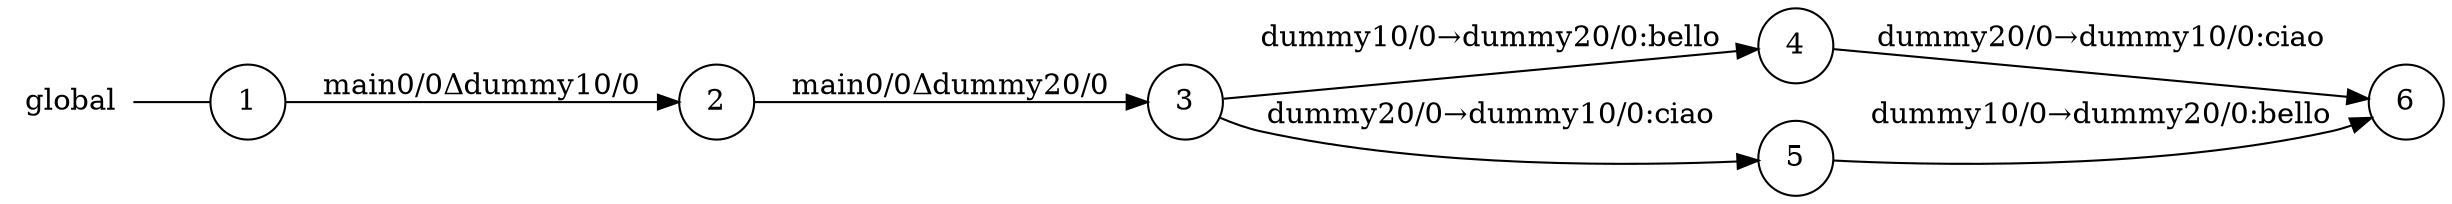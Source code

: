 digraph global {
	rankdir="LR";
	n_0 [label="global", shape="plaintext"];
	n_1 [id="5", shape=circle, label="6"];
	n_2 [id="1", shape=circle, label="1"];
	n_0 -> n_2 [arrowhead=none];
	n_3 [id="2", shape=circle, label="2"];
	n_4 [id="4", shape=circle, label="4"];
	n_5 [id="7", shape=circle, label="5"];
	n_6 [id="3", shape=circle, label="3"];

	n_2 -> n_3 [id="[$e|3]", label="main0/0Δdummy10/0"];
	n_3 -> n_6 [id="[$e|1]", label="main0/0Δdummy20/0"];
	n_5 -> n_1 [id="[$e|6]", label="dummy10/0→dummy20/0:bello"];
	n_4 -> n_1 [id="[$e|2]", label="dummy20/0→dummy10/0:ciao"];
	n_6 -> n_5 [id="[$e|5]", label="dummy20/0→dummy10/0:ciao"];
	n_6 -> n_4 [id="[$e|0]", label="dummy10/0→dummy20/0:bello"];
}
